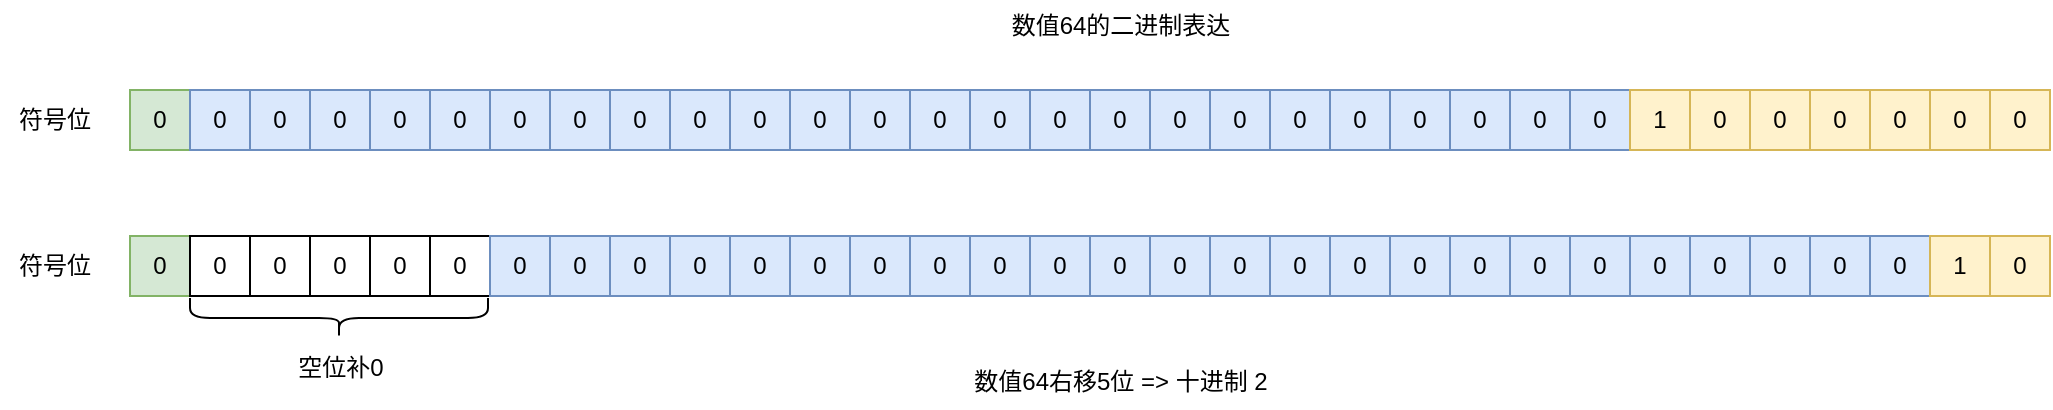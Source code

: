 <mxfile>
    <diagram id="JEafXs6JgbV0tFusEHdA" name="第 1 页">
        <mxGraphModel dx="1625" dy="752" grid="0" gridSize="10" guides="1" tooltips="1" connect="1" arrows="1" fold="1" page="1" pageScale="1" pageWidth="827" pageHeight="1169" background="#ffffff" math="0" shadow="0">
            <root>
                <mxCell id="0"/>
                <mxCell id="1" parent="0"/>
                <mxCell id="34" value="数值64的二进制表达" style="text;html=1;align=center;verticalAlign=middle;resizable=0;points=[];autosize=1;strokeColor=none;fillColor=none;" parent="1" vertex="1">
                    <mxGeometry x="551.5" y="35" width="127" height="26" as="geometry"/>
                </mxCell>
                <mxCell id="35" value="" style="group;fillColor=#f8cecc;strokeColor=#b85450;" parent="1" vertex="1" connectable="0">
                    <mxGeometry x="120" y="80" width="960" height="30" as="geometry"/>
                </mxCell>
                <mxCell id="2" value="0" style="rounded=0;whiteSpace=wrap;html=1;fillColor=#d5e8d4;strokeColor=#82b366;" parent="35" vertex="1">
                    <mxGeometry width="30" height="30" as="geometry"/>
                </mxCell>
                <mxCell id="3" value="0" style="rounded=0;whiteSpace=wrap;html=1;fillColor=#dae8fc;strokeColor=#6c8ebf;" parent="35" vertex="1">
                    <mxGeometry x="30" width="30" height="30" as="geometry"/>
                </mxCell>
                <mxCell id="4" value="0" style="rounded=0;whiteSpace=wrap;html=1;fillColor=#dae8fc;strokeColor=#6c8ebf;" parent="35" vertex="1">
                    <mxGeometry x="60" width="30" height="30" as="geometry"/>
                </mxCell>
                <mxCell id="5" value="0" style="rounded=0;whiteSpace=wrap;html=1;fillColor=#dae8fc;strokeColor=#6c8ebf;" parent="35" vertex="1">
                    <mxGeometry x="90" width="30" height="30" as="geometry"/>
                </mxCell>
                <mxCell id="6" value="0" style="rounded=0;whiteSpace=wrap;html=1;fillColor=#dae8fc;strokeColor=#6c8ebf;" parent="35" vertex="1">
                    <mxGeometry x="120" width="30" height="30" as="geometry"/>
                </mxCell>
                <mxCell id="7" value="0" style="rounded=0;whiteSpace=wrap;html=1;fillColor=#dae8fc;strokeColor=#6c8ebf;" parent="35" vertex="1">
                    <mxGeometry x="150" width="30" height="30" as="geometry"/>
                </mxCell>
                <mxCell id="8" value="0" style="rounded=0;whiteSpace=wrap;html=1;fillColor=#dae8fc;strokeColor=#6c8ebf;" parent="35" vertex="1">
                    <mxGeometry x="180" width="30" height="30" as="geometry"/>
                </mxCell>
                <mxCell id="9" value="0" style="rounded=0;whiteSpace=wrap;html=1;fillColor=#dae8fc;strokeColor=#6c8ebf;" parent="35" vertex="1">
                    <mxGeometry x="210" width="30" height="30" as="geometry"/>
                </mxCell>
                <mxCell id="10" value="0" style="rounded=0;whiteSpace=wrap;html=1;fillColor=#dae8fc;strokeColor=#6c8ebf;" parent="35" vertex="1">
                    <mxGeometry x="240" width="30" height="30" as="geometry"/>
                </mxCell>
                <mxCell id="11" value="0" style="rounded=0;whiteSpace=wrap;html=1;fillColor=#dae8fc;strokeColor=#6c8ebf;" parent="35" vertex="1">
                    <mxGeometry x="270" width="30" height="30" as="geometry"/>
                </mxCell>
                <mxCell id="12" value="0" style="rounded=0;whiteSpace=wrap;html=1;fillColor=#dae8fc;strokeColor=#6c8ebf;" parent="35" vertex="1">
                    <mxGeometry x="300" width="30" height="30" as="geometry"/>
                </mxCell>
                <mxCell id="13" value="0" style="rounded=0;whiteSpace=wrap;html=1;fillColor=#dae8fc;strokeColor=#6c8ebf;" parent="35" vertex="1">
                    <mxGeometry x="330" width="30" height="30" as="geometry"/>
                </mxCell>
                <mxCell id="14" value="0" style="rounded=0;whiteSpace=wrap;html=1;fillColor=#dae8fc;strokeColor=#6c8ebf;" parent="35" vertex="1">
                    <mxGeometry x="360" width="30" height="30" as="geometry"/>
                </mxCell>
                <mxCell id="15" value="0" style="rounded=0;whiteSpace=wrap;html=1;fillColor=#dae8fc;strokeColor=#6c8ebf;" parent="35" vertex="1">
                    <mxGeometry x="390" width="30" height="30" as="geometry"/>
                </mxCell>
                <mxCell id="16" value="0" style="rounded=0;whiteSpace=wrap;html=1;fillColor=#dae8fc;strokeColor=#6c8ebf;" parent="35" vertex="1">
                    <mxGeometry x="420" width="30" height="30" as="geometry"/>
                </mxCell>
                <mxCell id="17" value="0" style="rounded=0;whiteSpace=wrap;html=1;fillColor=#dae8fc;strokeColor=#6c8ebf;" parent="35" vertex="1">
                    <mxGeometry x="450" width="30" height="30" as="geometry"/>
                </mxCell>
                <mxCell id="18" value="0" style="rounded=0;whiteSpace=wrap;html=1;fillColor=#dae8fc;strokeColor=#6c8ebf;" parent="35" vertex="1">
                    <mxGeometry x="480" width="30" height="30" as="geometry"/>
                </mxCell>
                <mxCell id="19" value="0" style="rounded=0;whiteSpace=wrap;html=1;fillColor=#dae8fc;strokeColor=#6c8ebf;" parent="35" vertex="1">
                    <mxGeometry x="510" width="30" height="30" as="geometry"/>
                </mxCell>
                <mxCell id="20" value="0" style="rounded=0;whiteSpace=wrap;html=1;fillColor=#dae8fc;strokeColor=#6c8ebf;" parent="35" vertex="1">
                    <mxGeometry x="540" width="30" height="30" as="geometry"/>
                </mxCell>
                <mxCell id="21" value="0" style="rounded=0;whiteSpace=wrap;html=1;fillColor=#dae8fc;strokeColor=#6c8ebf;" parent="35" vertex="1">
                    <mxGeometry x="570" width="30" height="30" as="geometry"/>
                </mxCell>
                <mxCell id="22" value="0" style="rounded=0;whiteSpace=wrap;html=1;fillColor=#dae8fc;strokeColor=#6c8ebf;" parent="35" vertex="1">
                    <mxGeometry x="600" width="30" height="30" as="geometry"/>
                </mxCell>
                <mxCell id="23" value="0" style="rounded=0;whiteSpace=wrap;html=1;fillColor=#dae8fc;strokeColor=#6c8ebf;" parent="35" vertex="1">
                    <mxGeometry x="630" width="30" height="30" as="geometry"/>
                </mxCell>
                <mxCell id="24" value="0" style="rounded=0;whiteSpace=wrap;html=1;fillColor=#dae8fc;strokeColor=#6c8ebf;" parent="35" vertex="1">
                    <mxGeometry x="660" width="30" height="30" as="geometry"/>
                </mxCell>
                <mxCell id="25" value="0" style="rounded=0;whiteSpace=wrap;html=1;fillColor=#dae8fc;strokeColor=#6c8ebf;" parent="35" vertex="1">
                    <mxGeometry x="690" width="30" height="30" as="geometry"/>
                </mxCell>
                <mxCell id="26" value="0" style="rounded=0;whiteSpace=wrap;html=1;fillColor=#dae8fc;strokeColor=#6c8ebf;" parent="35" vertex="1">
                    <mxGeometry x="720" width="30" height="30" as="geometry"/>
                </mxCell>
                <mxCell id="27" value="1" style="rounded=0;whiteSpace=wrap;html=1;fillColor=#fff2cc;strokeColor=#d6b656;" parent="35" vertex="1">
                    <mxGeometry x="750" width="30" height="30" as="geometry"/>
                </mxCell>
                <mxCell id="28" value="0" style="rounded=0;whiteSpace=wrap;html=1;fillColor=#fff2cc;strokeColor=#d6b656;" parent="35" vertex="1">
                    <mxGeometry x="780" width="30" height="30" as="geometry"/>
                </mxCell>
                <mxCell id="29" value="0" style="rounded=0;whiteSpace=wrap;html=1;fillColor=#fff2cc;strokeColor=#d6b656;" parent="35" vertex="1">
                    <mxGeometry x="810" width="30" height="30" as="geometry"/>
                </mxCell>
                <mxCell id="30" value="0" style="rounded=0;whiteSpace=wrap;html=1;fillColor=#fff2cc;strokeColor=#d6b656;" parent="35" vertex="1">
                    <mxGeometry x="840" width="30" height="30" as="geometry"/>
                </mxCell>
                <mxCell id="31" value="0" style="rounded=0;whiteSpace=wrap;html=1;fillColor=#fff2cc;strokeColor=#d6b656;" parent="35" vertex="1">
                    <mxGeometry x="870" width="30" height="30" as="geometry"/>
                </mxCell>
                <mxCell id="32" value="0" style="rounded=0;whiteSpace=wrap;html=1;fillColor=#fff2cc;strokeColor=#d6b656;" parent="35" vertex="1">
                    <mxGeometry x="900" width="30" height="30" as="geometry"/>
                </mxCell>
                <mxCell id="33" value="0" style="rounded=0;whiteSpace=wrap;html=1;fillColor=#fff2cc;strokeColor=#d6b656;" parent="35" vertex="1">
                    <mxGeometry x="930" width="30" height="30" as="geometry"/>
                </mxCell>
                <mxCell id="36" value="" style="group;fillColor=#fff2cc;strokeColor=#d6b656;" parent="1" vertex="1" connectable="0">
                    <mxGeometry x="120" y="153" width="960" height="30" as="geometry"/>
                </mxCell>
                <mxCell id="37" value="0" style="rounded=0;whiteSpace=wrap;html=1;fillColor=#d5e8d4;strokeColor=#82b366;" parent="36" vertex="1">
                    <mxGeometry width="30" height="30" as="geometry"/>
                </mxCell>
                <mxCell id="38" value="0" style="rounded=0;whiteSpace=wrap;html=1;" parent="36" vertex="1">
                    <mxGeometry x="30" width="30" height="30" as="geometry"/>
                </mxCell>
                <mxCell id="39" value="0" style="rounded=0;whiteSpace=wrap;html=1;" parent="36" vertex="1">
                    <mxGeometry x="60" width="30" height="30" as="geometry"/>
                </mxCell>
                <mxCell id="40" value="0" style="rounded=0;whiteSpace=wrap;html=1;" parent="36" vertex="1">
                    <mxGeometry x="90" width="30" height="30" as="geometry"/>
                </mxCell>
                <mxCell id="41" value="0" style="rounded=0;whiteSpace=wrap;html=1;" parent="36" vertex="1">
                    <mxGeometry x="120" width="30" height="30" as="geometry"/>
                </mxCell>
                <mxCell id="42" value="0" style="rounded=0;whiteSpace=wrap;html=1;" parent="36" vertex="1">
                    <mxGeometry x="150" width="30" height="30" as="geometry"/>
                </mxCell>
                <mxCell id="43" value="0" style="rounded=0;whiteSpace=wrap;html=1;fillColor=#dae8fc;strokeColor=#6c8ebf;" parent="36" vertex="1">
                    <mxGeometry x="180" width="30" height="30" as="geometry"/>
                </mxCell>
                <mxCell id="44" value="0" style="rounded=0;whiteSpace=wrap;html=1;fillColor=#dae8fc;strokeColor=#6c8ebf;" parent="36" vertex="1">
                    <mxGeometry x="210" width="30" height="30" as="geometry"/>
                </mxCell>
                <mxCell id="45" value="0" style="rounded=0;whiteSpace=wrap;html=1;fillColor=#dae8fc;strokeColor=#6c8ebf;" parent="36" vertex="1">
                    <mxGeometry x="240" width="30" height="30" as="geometry"/>
                </mxCell>
                <mxCell id="46" value="0" style="rounded=0;whiteSpace=wrap;html=1;fillColor=#dae8fc;strokeColor=#6c8ebf;" parent="36" vertex="1">
                    <mxGeometry x="270" width="30" height="30" as="geometry"/>
                </mxCell>
                <mxCell id="47" value="0" style="rounded=0;whiteSpace=wrap;html=1;fillColor=#dae8fc;strokeColor=#6c8ebf;" parent="36" vertex="1">
                    <mxGeometry x="300" width="30" height="30" as="geometry"/>
                </mxCell>
                <mxCell id="48" value="0" style="rounded=0;whiteSpace=wrap;html=1;fillColor=#dae8fc;strokeColor=#6c8ebf;" parent="36" vertex="1">
                    <mxGeometry x="330" width="30" height="30" as="geometry"/>
                </mxCell>
                <mxCell id="49" value="0" style="rounded=0;whiteSpace=wrap;html=1;fillColor=#dae8fc;strokeColor=#6c8ebf;" parent="36" vertex="1">
                    <mxGeometry x="360" width="30" height="30" as="geometry"/>
                </mxCell>
                <mxCell id="50" value="0" style="rounded=0;whiteSpace=wrap;html=1;fillColor=#dae8fc;strokeColor=#6c8ebf;" parent="36" vertex="1">
                    <mxGeometry x="390" width="30" height="30" as="geometry"/>
                </mxCell>
                <mxCell id="51" value="0" style="rounded=0;whiteSpace=wrap;html=1;fillColor=#dae8fc;strokeColor=#6c8ebf;" parent="36" vertex="1">
                    <mxGeometry x="420" width="30" height="30" as="geometry"/>
                </mxCell>
                <mxCell id="52" value="0" style="rounded=0;whiteSpace=wrap;html=1;fillColor=#dae8fc;strokeColor=#6c8ebf;" parent="36" vertex="1">
                    <mxGeometry x="450" width="30" height="30" as="geometry"/>
                </mxCell>
                <mxCell id="53" value="0" style="rounded=0;whiteSpace=wrap;html=1;fillColor=#dae8fc;strokeColor=#6c8ebf;" parent="36" vertex="1">
                    <mxGeometry x="480" width="30" height="30" as="geometry"/>
                </mxCell>
                <mxCell id="54" value="0" style="rounded=0;whiteSpace=wrap;html=1;fillColor=#dae8fc;strokeColor=#6c8ebf;" parent="36" vertex="1">
                    <mxGeometry x="510" width="30" height="30" as="geometry"/>
                </mxCell>
                <mxCell id="55" value="0" style="rounded=0;whiteSpace=wrap;html=1;fillColor=#dae8fc;strokeColor=#6c8ebf;" parent="36" vertex="1">
                    <mxGeometry x="540" width="30" height="30" as="geometry"/>
                </mxCell>
                <mxCell id="56" value="0" style="rounded=0;whiteSpace=wrap;html=1;fillColor=#dae8fc;strokeColor=#6c8ebf;" parent="36" vertex="1">
                    <mxGeometry x="570" width="30" height="30" as="geometry"/>
                </mxCell>
                <mxCell id="57" value="0" style="rounded=0;whiteSpace=wrap;html=1;fillColor=#dae8fc;strokeColor=#6c8ebf;" parent="36" vertex="1">
                    <mxGeometry x="600" width="30" height="30" as="geometry"/>
                </mxCell>
                <mxCell id="58" value="0" style="rounded=0;whiteSpace=wrap;html=1;fillColor=#dae8fc;strokeColor=#6c8ebf;" parent="36" vertex="1">
                    <mxGeometry x="630" width="30" height="30" as="geometry"/>
                </mxCell>
                <mxCell id="59" value="0" style="rounded=0;whiteSpace=wrap;html=1;fillColor=#dae8fc;strokeColor=#6c8ebf;" parent="36" vertex="1">
                    <mxGeometry x="660" width="30" height="30" as="geometry"/>
                </mxCell>
                <mxCell id="60" value="0" style="rounded=0;whiteSpace=wrap;html=1;fillColor=#dae8fc;strokeColor=#6c8ebf;" parent="36" vertex="1">
                    <mxGeometry x="690" width="30" height="30" as="geometry"/>
                </mxCell>
                <mxCell id="61" value="0" style="rounded=0;whiteSpace=wrap;html=1;fillColor=#dae8fc;strokeColor=#6c8ebf;" parent="36" vertex="1">
                    <mxGeometry x="720" width="30" height="30" as="geometry"/>
                </mxCell>
                <mxCell id="62" value="0" style="rounded=0;whiteSpace=wrap;html=1;fillColor=#dae8fc;strokeColor=#6c8ebf;" parent="36" vertex="1">
                    <mxGeometry x="750" width="30" height="30" as="geometry"/>
                </mxCell>
                <mxCell id="63" value="0" style="rounded=0;whiteSpace=wrap;html=1;fillColor=#dae8fc;strokeColor=#6c8ebf;" parent="36" vertex="1">
                    <mxGeometry x="780" width="30" height="30" as="geometry"/>
                </mxCell>
                <mxCell id="64" value="0" style="rounded=0;whiteSpace=wrap;html=1;fillColor=#dae8fc;strokeColor=#6c8ebf;" parent="36" vertex="1">
                    <mxGeometry x="810" width="30" height="30" as="geometry"/>
                </mxCell>
                <mxCell id="65" value="0" style="rounded=0;whiteSpace=wrap;html=1;fillColor=#dae8fc;strokeColor=#6c8ebf;" parent="36" vertex="1">
                    <mxGeometry x="840" width="30" height="30" as="geometry"/>
                </mxCell>
                <mxCell id="66" value="0" style="rounded=0;whiteSpace=wrap;html=1;fillColor=#dae8fc;strokeColor=#6c8ebf;" parent="36" vertex="1">
                    <mxGeometry x="870" width="30" height="30" as="geometry"/>
                </mxCell>
                <mxCell id="67" value="1" style="rounded=0;whiteSpace=wrap;html=1;fillColor=#fff2cc;strokeColor=#d6b656;" parent="36" vertex="1">
                    <mxGeometry x="900" width="30" height="30" as="geometry"/>
                </mxCell>
                <mxCell id="68" value="0" style="rounded=0;whiteSpace=wrap;html=1;fillColor=#fff2cc;strokeColor=#d6b656;" parent="36" vertex="1">
                    <mxGeometry x="930" width="30" height="30" as="geometry"/>
                </mxCell>
                <mxCell id="69" value="数值64右移5位 =&amp;gt; 十进制 2" style="text;html=1;align=center;verticalAlign=middle;resizable=0;points=[];autosize=1;" parent="1" vertex="1">
                    <mxGeometry x="532.5" y="213" width="165" height="26" as="geometry"/>
                </mxCell>
                <mxCell id="72" value="符号位" style="text;html=1;align=center;verticalAlign=middle;resizable=0;points=[];autosize=1;strokeColor=none;fillColor=none;" parent="1" vertex="1">
                    <mxGeometry x="55" y="82" width="54" height="26" as="geometry"/>
                </mxCell>
                <mxCell id="73" value="符号位" style="text;html=1;align=center;verticalAlign=middle;resizable=0;points=[];autosize=1;strokeColor=none;fillColor=none;" parent="1" vertex="1">
                    <mxGeometry x="55" y="155" width="54" height="26" as="geometry"/>
                </mxCell>
                <mxCell id="74" value="" style="group" vertex="1" connectable="0" parent="1">
                    <mxGeometry x="150" y="184" width="149" height="48" as="geometry"/>
                </mxCell>
                <mxCell id="70" value="" style="shape=curlyBracket;whiteSpace=wrap;html=1;rounded=1;flipH=1;labelPosition=right;verticalLabelPosition=middle;align=left;verticalAlign=middle;direction=north;" parent="74" vertex="1">
                    <mxGeometry width="149" height="20" as="geometry"/>
                </mxCell>
                <mxCell id="71" value="空位补0" style="text;html=1;align=center;verticalAlign=middle;resizable=0;points=[];autosize=1;strokeColor=none;fillColor=none;" parent="74" vertex="1">
                    <mxGeometry x="44" y="22" width="61" height="26" as="geometry"/>
                </mxCell>
            </root>
        </mxGraphModel>
    </diagram>
</mxfile>
